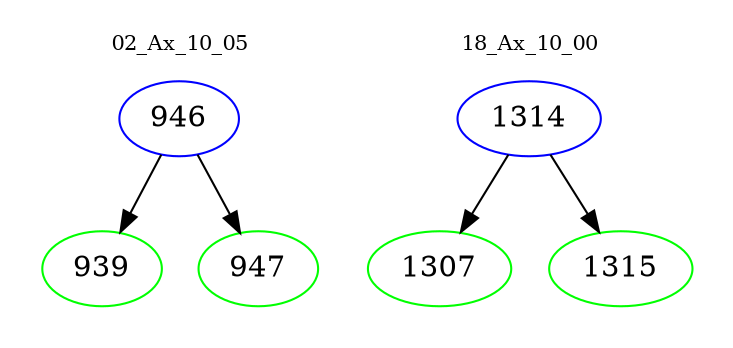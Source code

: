 digraph{
subgraph cluster_0 {
color = white
label = "02_Ax_10_05";
fontsize=10;
T0_946 [label="946", color="blue"]
T0_946 -> T0_939 [color="black"]
T0_939 [label="939", color="green"]
T0_946 -> T0_947 [color="black"]
T0_947 [label="947", color="green"]
}
subgraph cluster_1 {
color = white
label = "18_Ax_10_00";
fontsize=10;
T1_1314 [label="1314", color="blue"]
T1_1314 -> T1_1307 [color="black"]
T1_1307 [label="1307", color="green"]
T1_1314 -> T1_1315 [color="black"]
T1_1315 [label="1315", color="green"]
}
}

